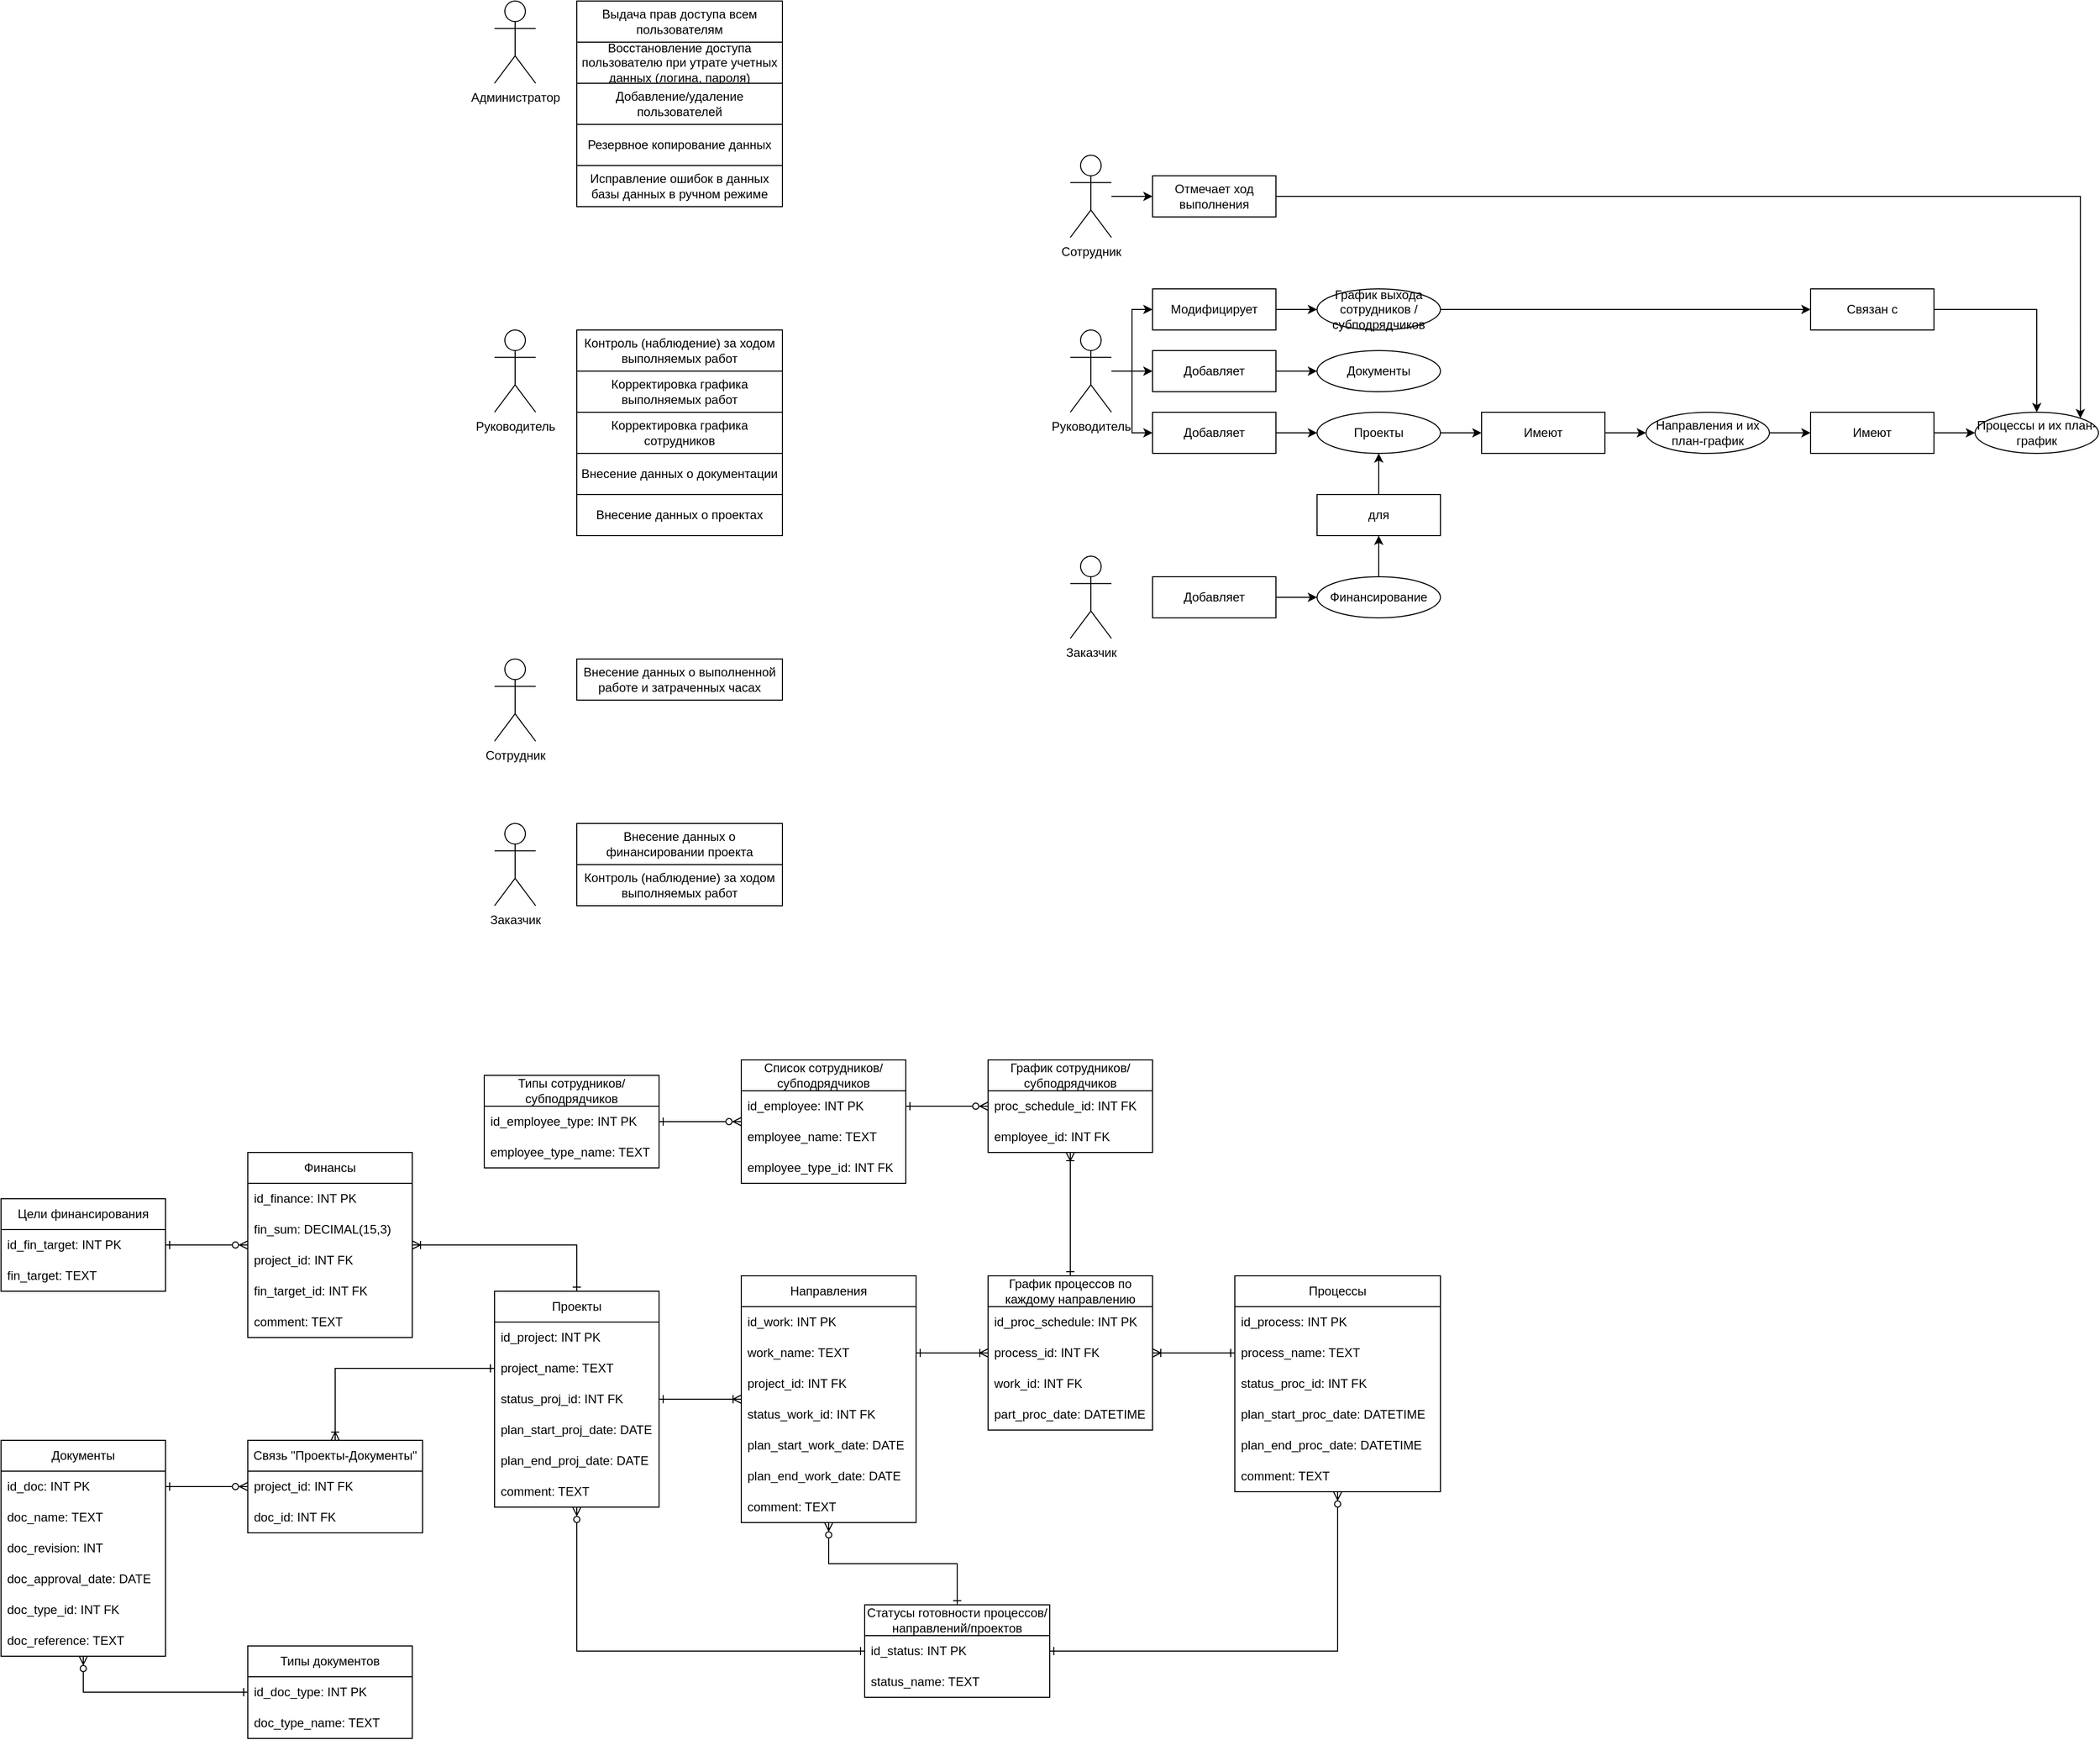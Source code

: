 <mxfile version="20.8.16" type="device"><diagram name="Страница 1" id="fmN9iyPUfNRFWjDnkUL7"><mxGraphModel dx="2245" dy="828" grid="1" gridSize="10" guides="1" tooltips="1" connect="1" arrows="1" fold="1" page="1" pageScale="1" pageWidth="827" pageHeight="1169" math="0" shadow="0"><root><mxCell id="0"/><mxCell id="1" parent="0"/><mxCell id="URgzdsY_pDpGxQ0iiPuo-1" value="Администратор" style="shape=umlActor;verticalLabelPosition=bottom;verticalAlign=top;html=1;outlineConnect=0;" parent="1" vertex="1"><mxGeometry x="40" y="40" width="40" height="80" as="geometry"/></mxCell><mxCell id="URgzdsY_pDpGxQ0iiPuo-2" value="Руководитель" style="shape=umlActor;verticalLabelPosition=bottom;verticalAlign=top;html=1;outlineConnect=0;" parent="1" vertex="1"><mxGeometry x="40" y="360" width="40" height="80" as="geometry"/></mxCell><mxCell id="URgzdsY_pDpGxQ0iiPuo-4" value="Сотрудник" style="shape=umlActor;verticalLabelPosition=bottom;verticalAlign=top;html=1;outlineConnect=0;" parent="1" vertex="1"><mxGeometry x="40" y="680" width="40" height="80" as="geometry"/></mxCell><mxCell id="URgzdsY_pDpGxQ0iiPuo-5" value="Заказчик" style="shape=umlActor;verticalLabelPosition=bottom;verticalAlign=top;html=1;outlineConnect=0;" parent="1" vertex="1"><mxGeometry x="40" y="840" width="40" height="80" as="geometry"/></mxCell><mxCell id="URgzdsY_pDpGxQ0iiPuo-7" value="Выдача прав доступа всем пользователям" style="rounded=0;whiteSpace=wrap;html=1;" parent="1" vertex="1"><mxGeometry x="120" y="40" width="200" height="40" as="geometry"/></mxCell><mxCell id="URgzdsY_pDpGxQ0iiPuo-8" value="Восстановление доступа пользователю при утрате учетных данных (логина, пароля)" style="rounded=0;whiteSpace=wrap;html=1;" parent="1" vertex="1"><mxGeometry x="120" y="80" width="200" height="40" as="geometry"/></mxCell><mxCell id="URgzdsY_pDpGxQ0iiPuo-9" value="Добавление/удаление пользователей" style="rounded=0;whiteSpace=wrap;html=1;" parent="1" vertex="1"><mxGeometry x="120" y="120" width="200" height="40" as="geometry"/></mxCell><mxCell id="URgzdsY_pDpGxQ0iiPuo-10" value="Резервное копирование данных" style="rounded=0;whiteSpace=wrap;html=1;" parent="1" vertex="1"><mxGeometry x="120" y="160" width="200" height="40" as="geometry"/></mxCell><mxCell id="URgzdsY_pDpGxQ0iiPuo-11" value="Исправление ошибок в данных базы данных в ручном режиме" style="rounded=0;whiteSpace=wrap;html=1;" parent="1" vertex="1"><mxGeometry x="120" y="200" width="200" height="40" as="geometry"/></mxCell><mxCell id="URgzdsY_pDpGxQ0iiPuo-12" value="Контроль (наблюдение) за ходом выполняемых работ" style="rounded=0;whiteSpace=wrap;html=1;" parent="1" vertex="1"><mxGeometry x="120" y="360" width="200" height="40" as="geometry"/></mxCell><mxCell id="URgzdsY_pDpGxQ0iiPuo-13" value="Корректировка графика выполняемых работ" style="rounded=0;whiteSpace=wrap;html=1;" parent="1" vertex="1"><mxGeometry x="120" y="400" width="200" height="40" as="geometry"/></mxCell><mxCell id="URgzdsY_pDpGxQ0iiPuo-14" value="Корректировка графика сотрудников" style="rounded=0;whiteSpace=wrap;html=1;" parent="1" vertex="1"><mxGeometry x="120" y="440" width="200" height="40" as="geometry"/></mxCell><mxCell id="URgzdsY_pDpGxQ0iiPuo-15" value="Внесение данных о документации" style="rounded=0;whiteSpace=wrap;html=1;" parent="1" vertex="1"><mxGeometry x="120" y="480" width="200" height="40" as="geometry"/></mxCell><mxCell id="URgzdsY_pDpGxQ0iiPuo-16" value="Внесение данных о выполненной работе и затраченных часах" style="rounded=0;whiteSpace=wrap;html=1;" parent="1" vertex="1"><mxGeometry x="120" y="680" width="200" height="40" as="geometry"/></mxCell><mxCell id="URgzdsY_pDpGxQ0iiPuo-18" value="Внесение данных о финансировании проекта" style="rounded=0;whiteSpace=wrap;html=1;" parent="1" vertex="1"><mxGeometry x="120" y="840" width="200" height="40" as="geometry"/></mxCell><mxCell id="URgzdsY_pDpGxQ0iiPuo-19" value="Внесение данных о проектах" style="rounded=0;whiteSpace=wrap;html=1;" parent="1" vertex="1"><mxGeometry x="120" y="520" width="200" height="40" as="geometry"/></mxCell><mxCell id="URgzdsY_pDpGxQ0iiPuo-20" value="Контроль (наблюдение) за ходом выполняемых работ" style="rounded=0;whiteSpace=wrap;html=1;" parent="1" vertex="1"><mxGeometry x="120" y="880" width="200" height="40" as="geometry"/></mxCell><mxCell id="NJq0uMpgnQqHu8FUsly3-77" style="edgeStyle=orthogonalEdgeStyle;rounded=0;orthogonalLoop=1;jettySize=auto;html=1;entryX=0;entryY=0.5;entryDx=0;entryDy=0;startArrow=ERzeroToMany;startFill=0;endArrow=ERone;endFill=0;" parent="1" source="URgzdsY_pDpGxQ0iiPuo-29" target="NJq0uMpgnQqHu8FUsly3-2" edge="1"><mxGeometry relative="1" as="geometry"/></mxCell><mxCell id="URgzdsY_pDpGxQ0iiPuo-29" value="Проекты" style="swimlane;fontStyle=0;childLayout=stackLayout;horizontal=1;startSize=30;horizontalStack=0;resizeParent=1;resizeParentMax=0;resizeLast=0;collapsible=1;marginBottom=0;whiteSpace=wrap;html=1;" parent="1" vertex="1"><mxGeometry x="40" y="1295" width="160" height="210" as="geometry"/></mxCell><mxCell id="URgzdsY_pDpGxQ0iiPuo-30" value="id_project: INT PK" style="text;strokeColor=none;fillColor=none;align=left;verticalAlign=middle;spacingLeft=4;spacingRight=4;overflow=hidden;points=[[0,0.5],[1,0.5]];portConstraint=eastwest;rotatable=0;whiteSpace=wrap;html=1;" parent="URgzdsY_pDpGxQ0iiPuo-29" vertex="1"><mxGeometry y="30" width="160" height="30" as="geometry"/></mxCell><mxCell id="NJq0uMpgnQqHu8FUsly3-47" value="project_name: TEXT" style="text;strokeColor=none;fillColor=none;align=left;verticalAlign=middle;spacingLeft=4;spacingRight=4;overflow=hidden;points=[[0,0.5],[1,0.5]];portConstraint=eastwest;rotatable=0;whiteSpace=wrap;html=1;" parent="URgzdsY_pDpGxQ0iiPuo-29" vertex="1"><mxGeometry y="60" width="160" height="30" as="geometry"/></mxCell><mxCell id="NJq0uMpgnQqHu8FUsly3-48" value="status_proj_id: INT FK" style="text;strokeColor=none;fillColor=none;align=left;verticalAlign=middle;spacingLeft=4;spacingRight=4;overflow=hidden;points=[[0,0.5],[1,0.5]];portConstraint=eastwest;rotatable=0;whiteSpace=wrap;html=1;" parent="URgzdsY_pDpGxQ0iiPuo-29" vertex="1"><mxGeometry y="90" width="160" height="30" as="geometry"/></mxCell><mxCell id="URgzdsY_pDpGxQ0iiPuo-31" value="plan_start_proj_date: DATE" style="text;strokeColor=none;fillColor=none;align=left;verticalAlign=middle;spacingLeft=4;spacingRight=4;overflow=hidden;points=[[0,0.5],[1,0.5]];portConstraint=eastwest;rotatable=0;whiteSpace=wrap;html=1;" parent="URgzdsY_pDpGxQ0iiPuo-29" vertex="1"><mxGeometry y="120" width="160" height="30" as="geometry"/></mxCell><mxCell id="NJq0uMpgnQqHu8FUsly3-49" value="plan_end_proj_date: DATE" style="text;strokeColor=none;fillColor=none;align=left;verticalAlign=middle;spacingLeft=4;spacingRight=4;overflow=hidden;points=[[0,0.5],[1,0.5]];portConstraint=eastwest;rotatable=0;whiteSpace=wrap;html=1;" parent="URgzdsY_pDpGxQ0iiPuo-29" vertex="1"><mxGeometry y="150" width="160" height="30" as="geometry"/></mxCell><mxCell id="URgzdsY_pDpGxQ0iiPuo-32" value="comment: TEXT" style="text;strokeColor=none;fillColor=none;align=left;verticalAlign=middle;spacingLeft=4;spacingRight=4;overflow=hidden;points=[[0,0.5],[1,0.5]];portConstraint=eastwest;rotatable=0;whiteSpace=wrap;html=1;" parent="URgzdsY_pDpGxQ0iiPuo-29" vertex="1"><mxGeometry y="180" width="160" height="30" as="geometry"/></mxCell><mxCell id="NJq0uMpgnQqHu8FUsly3-1" value="Статусы готовности процессов/направлений/проектов" style="swimlane;fontStyle=0;childLayout=stackLayout;horizontal=1;startSize=30;horizontalStack=0;resizeParent=1;resizeParentMax=0;resizeLast=0;collapsible=1;marginBottom=0;whiteSpace=wrap;html=1;" parent="1" vertex="1"><mxGeometry x="400" y="1600" width="180" height="90" as="geometry"/></mxCell><mxCell id="NJq0uMpgnQqHu8FUsly3-2" value="id_status: INT PK" style="text;strokeColor=none;fillColor=none;align=left;verticalAlign=middle;spacingLeft=4;spacingRight=4;overflow=hidden;points=[[0,0.5],[1,0.5]];portConstraint=eastwest;rotatable=0;whiteSpace=wrap;html=1;" parent="NJq0uMpgnQqHu8FUsly3-1" vertex="1"><mxGeometry y="30" width="180" height="30" as="geometry"/></mxCell><mxCell id="NJq0uMpgnQqHu8FUsly3-3" value="status_name: TEXT" style="text;strokeColor=none;fillColor=none;align=left;verticalAlign=middle;spacingLeft=4;spacingRight=4;overflow=hidden;points=[[0,0.5],[1,0.5]];portConstraint=eastwest;rotatable=0;whiteSpace=wrap;html=1;" parent="NJq0uMpgnQqHu8FUsly3-1" vertex="1"><mxGeometry y="60" width="180" height="30" as="geometry"/></mxCell><mxCell id="NJq0uMpgnQqHu8FUsly3-90" style="edgeStyle=orthogonalEdgeStyle;rounded=0;orthogonalLoop=1;jettySize=auto;html=1;entryX=1;entryY=0.5;entryDx=0;entryDy=0;endArrow=ERone;endFill=0;startArrow=ERzeroToMany;startFill=0;" parent="1" source="NJq0uMpgnQqHu8FUsly3-5" target="NJq0uMpgnQqHu8FUsly3-42" edge="1"><mxGeometry relative="1" as="geometry"/></mxCell><mxCell id="NJq0uMpgnQqHu8FUsly3-91" style="edgeStyle=orthogonalEdgeStyle;rounded=0;orthogonalLoop=1;jettySize=auto;html=1;entryX=0.5;entryY=0;entryDx=0;entryDy=0;startArrow=ERoneToMany;startFill=0;endArrow=ERone;endFill=0;" parent="1" source="NJq0uMpgnQqHu8FUsly3-5" target="URgzdsY_pDpGxQ0iiPuo-29" edge="1"><mxGeometry relative="1" as="geometry"/></mxCell><mxCell id="NJq0uMpgnQqHu8FUsly3-5" value="Финансы" style="swimlane;fontStyle=0;childLayout=stackLayout;horizontal=1;startSize=30;horizontalStack=0;resizeParent=1;resizeParentMax=0;resizeLast=0;collapsible=1;marginBottom=0;whiteSpace=wrap;html=1;" parent="1" vertex="1"><mxGeometry x="-200" y="1160" width="160" height="180" as="geometry"/></mxCell><mxCell id="NJq0uMpgnQqHu8FUsly3-6" value="id_finance: INT PK" style="text;strokeColor=none;fillColor=none;align=left;verticalAlign=middle;spacingLeft=4;spacingRight=4;overflow=hidden;points=[[0,0.5],[1,0.5]];portConstraint=eastwest;rotatable=0;whiteSpace=wrap;html=1;" parent="NJq0uMpgnQqHu8FUsly3-5" vertex="1"><mxGeometry y="30" width="160" height="30" as="geometry"/></mxCell><mxCell id="NJq0uMpgnQqHu8FUsly3-7" value="fin_sum: DECIMAL(15,3)" style="text;strokeColor=none;fillColor=none;align=left;verticalAlign=middle;spacingLeft=4;spacingRight=4;overflow=hidden;points=[[0,0.5],[1,0.5]];portConstraint=eastwest;rotatable=0;whiteSpace=wrap;html=1;" parent="NJq0uMpgnQqHu8FUsly3-5" vertex="1"><mxGeometry y="60" width="160" height="30" as="geometry"/></mxCell><mxCell id="NJq0uMpgnQqHu8FUsly3-92" value="project_id: INT FK" style="text;strokeColor=none;fillColor=none;align=left;verticalAlign=middle;spacingLeft=4;spacingRight=4;overflow=hidden;points=[[0,0.5],[1,0.5]];portConstraint=eastwest;rotatable=0;whiteSpace=wrap;html=1;" parent="NJq0uMpgnQqHu8FUsly3-5" vertex="1"><mxGeometry y="90" width="160" height="30" as="geometry"/></mxCell><mxCell id="NJq0uMpgnQqHu8FUsly3-8" value="fin_target_id: INT FK" style="text;strokeColor=none;fillColor=none;align=left;verticalAlign=middle;spacingLeft=4;spacingRight=4;overflow=hidden;points=[[0,0.5],[1,0.5]];portConstraint=eastwest;rotatable=0;whiteSpace=wrap;html=1;" parent="NJq0uMpgnQqHu8FUsly3-5" vertex="1"><mxGeometry y="120" width="160" height="30" as="geometry"/></mxCell><mxCell id="NJq0uMpgnQqHu8FUsly3-53" value="comment: TEXT" style="text;strokeColor=none;fillColor=none;align=left;verticalAlign=middle;spacingLeft=4;spacingRight=4;overflow=hidden;points=[[0,0.5],[1,0.5]];portConstraint=eastwest;rotatable=0;whiteSpace=wrap;html=1;" parent="NJq0uMpgnQqHu8FUsly3-5" vertex="1"><mxGeometry y="150" width="160" height="30" as="geometry"/></mxCell><mxCell id="NJq0uMpgnQqHu8FUsly3-88" style="edgeStyle=orthogonalEdgeStyle;rounded=0;orthogonalLoop=1;jettySize=auto;html=1;entryX=0;entryY=0.5;entryDx=0;entryDy=0;startArrow=ERzeroToMany;startFill=0;endArrow=ERone;endFill=0;" parent="1" source="NJq0uMpgnQqHu8FUsly3-9" target="NJq0uMpgnQqHu8FUsly3-38" edge="1"><mxGeometry relative="1" as="geometry"/></mxCell><mxCell id="NJq0uMpgnQqHu8FUsly3-9" value="Документы" style="swimlane;fontStyle=0;childLayout=stackLayout;horizontal=1;startSize=30;horizontalStack=0;resizeParent=1;resizeParentMax=0;resizeLast=0;collapsible=1;marginBottom=0;whiteSpace=wrap;html=1;" parent="1" vertex="1"><mxGeometry x="-440" y="1440" width="160" height="210" as="geometry"/></mxCell><mxCell id="NJq0uMpgnQqHu8FUsly3-10" value="id_doc: INT PK" style="text;strokeColor=none;fillColor=none;align=left;verticalAlign=middle;spacingLeft=4;spacingRight=4;overflow=hidden;points=[[0,0.5],[1,0.5]];portConstraint=eastwest;rotatable=0;whiteSpace=wrap;html=1;" parent="NJq0uMpgnQqHu8FUsly3-9" vertex="1"><mxGeometry y="30" width="160" height="30" as="geometry"/></mxCell><mxCell id="NJq0uMpgnQqHu8FUsly3-12" value="doc_name: TEXT" style="text;strokeColor=none;fillColor=none;align=left;verticalAlign=middle;spacingLeft=4;spacingRight=4;overflow=hidden;points=[[0,0.5],[1,0.5]];portConstraint=eastwest;rotatable=0;whiteSpace=wrap;html=1;" parent="NJq0uMpgnQqHu8FUsly3-9" vertex="1"><mxGeometry y="60" width="160" height="30" as="geometry"/></mxCell><mxCell id="NJq0uMpgnQqHu8FUsly3-54" value="doc_revision: INT" style="text;strokeColor=none;fillColor=none;align=left;verticalAlign=middle;spacingLeft=4;spacingRight=4;overflow=hidden;points=[[0,0.5],[1,0.5]];portConstraint=eastwest;rotatable=0;whiteSpace=wrap;html=1;" parent="NJq0uMpgnQqHu8FUsly3-9" vertex="1"><mxGeometry y="90" width="160" height="30" as="geometry"/></mxCell><mxCell id="NJq0uMpgnQqHu8FUsly3-55" value="doc_approval_date: DATE" style="text;strokeColor=none;fillColor=none;align=left;verticalAlign=middle;spacingLeft=4;spacingRight=4;overflow=hidden;points=[[0,0.5],[1,0.5]];portConstraint=eastwest;rotatable=0;whiteSpace=wrap;html=1;" parent="NJq0uMpgnQqHu8FUsly3-9" vertex="1"><mxGeometry y="120" width="160" height="30" as="geometry"/></mxCell><mxCell id="NJq0uMpgnQqHu8FUsly3-62" value="doc_type_id: INT FK" style="text;strokeColor=none;fillColor=none;align=left;verticalAlign=middle;spacingLeft=4;spacingRight=4;overflow=hidden;points=[[0,0.5],[1,0.5]];portConstraint=eastwest;rotatable=0;whiteSpace=wrap;html=1;" parent="NJq0uMpgnQqHu8FUsly3-9" vertex="1"><mxGeometry y="150" width="160" height="30" as="geometry"/></mxCell><mxCell id="NJq0uMpgnQqHu8FUsly3-11" value="doc_reference: TEXT" style="text;strokeColor=none;fillColor=none;align=left;verticalAlign=middle;spacingLeft=4;spacingRight=4;overflow=hidden;points=[[0,0.5],[1,0.5]];portConstraint=eastwest;rotatable=0;whiteSpace=wrap;html=1;" parent="NJq0uMpgnQqHu8FUsly3-9" vertex="1"><mxGeometry y="180" width="160" height="30" as="geometry"/></mxCell><mxCell id="NJq0uMpgnQqHu8FUsly3-78" style="edgeStyle=orthogonalEdgeStyle;rounded=0;orthogonalLoop=1;jettySize=auto;html=1;entryX=0.5;entryY=0;entryDx=0;entryDy=0;startArrow=ERzeroToMany;startFill=0;endArrow=ERone;endFill=0;" parent="1" source="NJq0uMpgnQqHu8FUsly3-13" target="NJq0uMpgnQqHu8FUsly3-1" edge="1"><mxGeometry relative="1" as="geometry"/></mxCell><mxCell id="NJq0uMpgnQqHu8FUsly3-93" style="edgeStyle=orthogonalEdgeStyle;rounded=0;orthogonalLoop=1;jettySize=auto;html=1;entryX=1;entryY=0.5;entryDx=0;entryDy=0;startArrow=ERoneToMany;startFill=0;endArrow=ERone;endFill=0;" parent="1" source="NJq0uMpgnQqHu8FUsly3-13" target="NJq0uMpgnQqHu8FUsly3-48" edge="1"><mxGeometry relative="1" as="geometry"/></mxCell><mxCell id="NJq0uMpgnQqHu8FUsly3-13" value="Направления" style="swimlane;fontStyle=0;childLayout=stackLayout;horizontal=1;startSize=30;horizontalStack=0;resizeParent=1;resizeParentMax=0;resizeLast=0;collapsible=1;marginBottom=0;whiteSpace=wrap;html=1;" parent="1" vertex="1"><mxGeometry x="280" y="1280" width="170" height="240" as="geometry"/></mxCell><mxCell id="NJq0uMpgnQqHu8FUsly3-14" value="id_work: INT PK" style="text;strokeColor=none;fillColor=none;align=left;verticalAlign=middle;spacingLeft=4;spacingRight=4;overflow=hidden;points=[[0,0.5],[1,0.5]];portConstraint=eastwest;rotatable=0;whiteSpace=wrap;html=1;" parent="NJq0uMpgnQqHu8FUsly3-13" vertex="1"><mxGeometry y="30" width="170" height="30" as="geometry"/></mxCell><mxCell id="NJq0uMpgnQqHu8FUsly3-15" value="work_name: TEXT" style="text;strokeColor=none;fillColor=none;align=left;verticalAlign=middle;spacingLeft=4;spacingRight=4;overflow=hidden;points=[[0,0.5],[1,0.5]];portConstraint=eastwest;rotatable=0;whiteSpace=wrap;html=1;" parent="NJq0uMpgnQqHu8FUsly3-13" vertex="1"><mxGeometry y="60" width="170" height="30" as="geometry"/></mxCell><mxCell id="NJq0uMpgnQqHu8FUsly3-51" value="project_id: INT FK" style="text;strokeColor=none;fillColor=none;align=left;verticalAlign=middle;spacingLeft=4;spacingRight=4;overflow=hidden;points=[[0,0.5],[1,0.5]];portConstraint=eastwest;rotatable=0;whiteSpace=wrap;html=1;" parent="NJq0uMpgnQqHu8FUsly3-13" vertex="1"><mxGeometry y="90" width="170" height="30" as="geometry"/></mxCell><mxCell id="NJq0uMpgnQqHu8FUsly3-75" value="status_work_id: INT FK" style="text;strokeColor=none;fillColor=none;align=left;verticalAlign=middle;spacingLeft=4;spacingRight=4;overflow=hidden;points=[[0,0.5],[1,0.5]];portConstraint=eastwest;rotatable=0;whiteSpace=wrap;html=1;" parent="NJq0uMpgnQqHu8FUsly3-13" vertex="1"><mxGeometry y="120" width="170" height="30" as="geometry"/></mxCell><mxCell id="NJq0uMpgnQqHu8FUsly3-16" value="plan_start_work_date: DATE" style="text;strokeColor=none;fillColor=none;align=left;verticalAlign=middle;spacingLeft=4;spacingRight=4;overflow=hidden;points=[[0,0.5],[1,0.5]];portConstraint=eastwest;rotatable=0;whiteSpace=wrap;html=1;" parent="NJq0uMpgnQqHu8FUsly3-13" vertex="1"><mxGeometry y="150" width="170" height="30" as="geometry"/></mxCell><mxCell id="NJq0uMpgnQqHu8FUsly3-52" value="plan_end_work_date: DATE" style="text;strokeColor=none;fillColor=none;align=left;verticalAlign=middle;spacingLeft=4;spacingRight=4;overflow=hidden;points=[[0,0.5],[1,0.5]];portConstraint=eastwest;rotatable=0;whiteSpace=wrap;html=1;" parent="NJq0uMpgnQqHu8FUsly3-13" vertex="1"><mxGeometry y="180" width="170" height="30" as="geometry"/></mxCell><mxCell id="NJq0uMpgnQqHu8FUsly3-69" value="comment: TEXT" style="text;strokeColor=none;fillColor=none;align=left;verticalAlign=middle;spacingLeft=4;spacingRight=4;overflow=hidden;points=[[0,0.5],[1,0.5]];portConstraint=eastwest;rotatable=0;whiteSpace=wrap;html=1;" parent="NJq0uMpgnQqHu8FUsly3-13" vertex="1"><mxGeometry y="210" width="170" height="30" as="geometry"/></mxCell><mxCell id="NJq0uMpgnQqHu8FUsly3-80" style="edgeStyle=orthogonalEdgeStyle;rounded=0;orthogonalLoop=1;jettySize=auto;html=1;entryX=1;entryY=0.5;entryDx=0;entryDy=0;startArrow=ERoneToMany;startFill=0;endArrow=ERone;endFill=0;" parent="1" source="NJq0uMpgnQqHu8FUsly3-17" target="NJq0uMpgnQqHu8FUsly3-15" edge="1"><mxGeometry relative="1" as="geometry"/></mxCell><mxCell id="NJq0uMpgnQqHu8FUsly3-81" style="edgeStyle=orthogonalEdgeStyle;rounded=0;orthogonalLoop=1;jettySize=auto;html=1;entryX=0;entryY=0.5;entryDx=0;entryDy=0;startArrow=ERoneToMany;startFill=0;endArrow=ERone;endFill=0;" parent="1" source="NJq0uMpgnQqHu8FUsly3-17" target="NJq0uMpgnQqHu8FUsly3-66" edge="1"><mxGeometry relative="1" as="geometry"/></mxCell><mxCell id="NJq0uMpgnQqHu8FUsly3-17" value="График процессов по каждому направлению" style="swimlane;fontStyle=0;childLayout=stackLayout;horizontal=1;startSize=30;horizontalStack=0;resizeParent=1;resizeParentMax=0;resizeLast=0;collapsible=1;marginBottom=0;whiteSpace=wrap;html=1;" parent="1" vertex="1"><mxGeometry x="520" y="1280" width="160" height="150" as="geometry"/></mxCell><mxCell id="NJq0uMpgnQqHu8FUsly3-18" value="id_proc_schedule: INT PK" style="text;strokeColor=none;fillColor=none;align=left;verticalAlign=middle;spacingLeft=4;spacingRight=4;overflow=hidden;points=[[0,0.5],[1,0.5]];portConstraint=eastwest;rotatable=0;whiteSpace=wrap;html=1;" parent="NJq0uMpgnQqHu8FUsly3-17" vertex="1"><mxGeometry y="30" width="160" height="30" as="geometry"/></mxCell><mxCell id="NJq0uMpgnQqHu8FUsly3-19" value="process_id: INT FK" style="text;strokeColor=none;fillColor=none;align=left;verticalAlign=middle;spacingLeft=4;spacingRight=4;overflow=hidden;points=[[0,0.5],[1,0.5]];portConstraint=eastwest;rotatable=0;whiteSpace=wrap;html=1;" parent="NJq0uMpgnQqHu8FUsly3-17" vertex="1"><mxGeometry y="60" width="160" height="30" as="geometry"/></mxCell><mxCell id="NJq0uMpgnQqHu8FUsly3-20" value="work_id: INT FK" style="text;strokeColor=none;fillColor=none;align=left;verticalAlign=middle;spacingLeft=4;spacingRight=4;overflow=hidden;points=[[0,0.5],[1,0.5]];portConstraint=eastwest;rotatable=0;whiteSpace=wrap;html=1;" parent="NJq0uMpgnQqHu8FUsly3-17" vertex="1"><mxGeometry y="90" width="160" height="30" as="geometry"/></mxCell><mxCell id="NJq0uMpgnQqHu8FUsly3-71" value="part_proc_date: DATETIME" style="text;strokeColor=none;fillColor=none;align=left;verticalAlign=middle;spacingLeft=4;spacingRight=4;overflow=hidden;points=[[0,0.5],[1,0.5]];portConstraint=eastwest;rotatable=0;whiteSpace=wrap;html=1;" parent="NJq0uMpgnQqHu8FUsly3-17" vertex="1"><mxGeometry y="120" width="160" height="30" as="geometry"/></mxCell><mxCell id="NJq0uMpgnQqHu8FUsly3-79" style="edgeStyle=orthogonalEdgeStyle;rounded=0;orthogonalLoop=1;jettySize=auto;html=1;entryX=1;entryY=0.5;entryDx=0;entryDy=0;startArrow=ERzeroToMany;startFill=0;endArrow=ERone;endFill=0;" parent="1" source="NJq0uMpgnQqHu8FUsly3-21" target="NJq0uMpgnQqHu8FUsly3-2" edge="1"><mxGeometry relative="1" as="geometry"/></mxCell><mxCell id="NJq0uMpgnQqHu8FUsly3-21" value="Процессы" style="swimlane;fontStyle=0;childLayout=stackLayout;horizontal=1;startSize=30;horizontalStack=0;resizeParent=1;resizeParentMax=0;resizeLast=0;collapsible=1;marginBottom=0;whiteSpace=wrap;html=1;" parent="1" vertex="1"><mxGeometry x="760" y="1280" width="200" height="210" as="geometry"/></mxCell><mxCell id="NJq0uMpgnQqHu8FUsly3-22" value="id_process: INT PK" style="text;strokeColor=none;fillColor=none;align=left;verticalAlign=middle;spacingLeft=4;spacingRight=4;overflow=hidden;points=[[0,0.5],[1,0.5]];portConstraint=eastwest;rotatable=0;whiteSpace=wrap;html=1;" parent="NJq0uMpgnQqHu8FUsly3-21" vertex="1"><mxGeometry y="30" width="200" height="30" as="geometry"/></mxCell><mxCell id="NJq0uMpgnQqHu8FUsly3-66" value="process_name: TEXT" style="text;strokeColor=none;fillColor=none;align=left;verticalAlign=middle;spacingLeft=4;spacingRight=4;overflow=hidden;points=[[0,0.5],[1,0.5]];portConstraint=eastwest;rotatable=0;whiteSpace=wrap;html=1;" parent="NJq0uMpgnQqHu8FUsly3-21" vertex="1"><mxGeometry y="60" width="200" height="30" as="geometry"/></mxCell><mxCell id="NJq0uMpgnQqHu8FUsly3-76" value="status_proc_id: INT FK" style="text;strokeColor=none;fillColor=none;align=left;verticalAlign=middle;spacingLeft=4;spacingRight=4;overflow=hidden;points=[[0,0.5],[1,0.5]];portConstraint=eastwest;rotatable=0;whiteSpace=wrap;html=1;" parent="NJq0uMpgnQqHu8FUsly3-21" vertex="1"><mxGeometry y="90" width="200" height="30" as="geometry"/></mxCell><mxCell id="NJq0uMpgnQqHu8FUsly3-23" value="plan_start_proc_date: DATETIME" style="text;strokeColor=none;fillColor=none;align=left;verticalAlign=middle;spacingLeft=4;spacingRight=4;overflow=hidden;points=[[0,0.5],[1,0.5]];portConstraint=eastwest;rotatable=0;whiteSpace=wrap;html=1;" parent="NJq0uMpgnQqHu8FUsly3-21" vertex="1"><mxGeometry y="120" width="200" height="30" as="geometry"/></mxCell><mxCell id="NJq0uMpgnQqHu8FUsly3-24" value="plan_end_proc_date: DATETIME" style="text;strokeColor=none;fillColor=none;align=left;verticalAlign=middle;spacingLeft=4;spacingRight=4;overflow=hidden;points=[[0,0.5],[1,0.5]];portConstraint=eastwest;rotatable=0;whiteSpace=wrap;html=1;" parent="NJq0uMpgnQqHu8FUsly3-21" vertex="1"><mxGeometry y="150" width="200" height="30" as="geometry"/></mxCell><mxCell id="NJq0uMpgnQqHu8FUsly3-70" value="comment: TEXT" style="text;strokeColor=none;fillColor=none;align=left;verticalAlign=middle;spacingLeft=4;spacingRight=4;overflow=hidden;points=[[0,0.5],[1,0.5]];portConstraint=eastwest;rotatable=0;whiteSpace=wrap;html=1;" parent="NJq0uMpgnQqHu8FUsly3-21" vertex="1"><mxGeometry y="180" width="200" height="30" as="geometry"/></mxCell><mxCell id="NJq0uMpgnQqHu8FUsly3-83" style="edgeStyle=orthogonalEdgeStyle;rounded=0;orthogonalLoop=1;jettySize=auto;html=1;entryX=1;entryY=0.5;entryDx=0;entryDy=0;startArrow=ERzeroToMany;startFill=0;endArrow=ERone;endFill=0;" parent="1" source="NJq0uMpgnQqHu8FUsly3-25" target="NJq0uMpgnQqHu8FUsly3-34" edge="1"><mxGeometry relative="1" as="geometry"/></mxCell><mxCell id="NJq0uMpgnQqHu8FUsly3-87" style="edgeStyle=orthogonalEdgeStyle;rounded=0;orthogonalLoop=1;jettySize=auto;html=1;entryX=0.5;entryY=0;entryDx=0;entryDy=0;startArrow=ERoneToMany;startFill=0;endArrow=ERone;endFill=0;" parent="1" source="NJq0uMpgnQqHu8FUsly3-25" target="NJq0uMpgnQqHu8FUsly3-17" edge="1"><mxGeometry relative="1" as="geometry"/></mxCell><mxCell id="NJq0uMpgnQqHu8FUsly3-25" value="График сотрудников/субподрядчиков" style="swimlane;fontStyle=0;childLayout=stackLayout;horizontal=1;startSize=30;horizontalStack=0;resizeParent=1;resizeParentMax=0;resizeLast=0;collapsible=1;marginBottom=0;whiteSpace=wrap;html=1;" parent="1" vertex="1"><mxGeometry x="520" y="1070" width="160" height="90" as="geometry"/></mxCell><mxCell id="NJq0uMpgnQqHu8FUsly3-26" value="proc_schedule_id: INT FK" style="text;strokeColor=none;fillColor=none;align=left;verticalAlign=middle;spacingLeft=4;spacingRight=4;overflow=hidden;points=[[0,0.5],[1,0.5]];portConstraint=eastwest;rotatable=0;whiteSpace=wrap;html=1;" parent="NJq0uMpgnQqHu8FUsly3-25" vertex="1"><mxGeometry y="30" width="160" height="30" as="geometry"/></mxCell><mxCell id="NJq0uMpgnQqHu8FUsly3-27" value="employee_id: INT FK" style="text;strokeColor=none;fillColor=none;align=left;verticalAlign=middle;spacingLeft=4;spacingRight=4;overflow=hidden;points=[[0,0.5],[1,0.5]];portConstraint=eastwest;rotatable=0;whiteSpace=wrap;html=1;" parent="NJq0uMpgnQqHu8FUsly3-25" vertex="1"><mxGeometry y="60" width="160" height="30" as="geometry"/></mxCell><mxCell id="NJq0uMpgnQqHu8FUsly3-85" style="edgeStyle=orthogonalEdgeStyle;rounded=0;orthogonalLoop=1;jettySize=auto;html=1;entryX=1;entryY=0.5;entryDx=0;entryDy=0;startArrow=ERzeroToMany;startFill=0;endArrow=ERone;endFill=0;" parent="1" source="NJq0uMpgnQqHu8FUsly3-33" target="NJq0uMpgnQqHu8FUsly3-64" edge="1"><mxGeometry relative="1" as="geometry"/></mxCell><mxCell id="NJq0uMpgnQqHu8FUsly3-33" value="Список сотрудников/субподрядчиков" style="swimlane;fontStyle=0;childLayout=stackLayout;horizontal=1;startSize=30;horizontalStack=0;resizeParent=1;resizeParentMax=0;resizeLast=0;collapsible=1;marginBottom=0;whiteSpace=wrap;html=1;" parent="1" vertex="1"><mxGeometry x="280" y="1070" width="160" height="120" as="geometry"/></mxCell><mxCell id="NJq0uMpgnQqHu8FUsly3-34" value="id_employee: INT PK" style="text;strokeColor=none;fillColor=none;align=left;verticalAlign=middle;spacingLeft=4;spacingRight=4;overflow=hidden;points=[[0,0.5],[1,0.5]];portConstraint=eastwest;rotatable=0;whiteSpace=wrap;html=1;" parent="NJq0uMpgnQqHu8FUsly3-33" vertex="1"><mxGeometry y="30" width="160" height="30" as="geometry"/></mxCell><mxCell id="NJq0uMpgnQqHu8FUsly3-36" value="employee_name: TEXT" style="text;strokeColor=none;fillColor=none;align=left;verticalAlign=middle;spacingLeft=4;spacingRight=4;overflow=hidden;points=[[0,0.5],[1,0.5]];portConstraint=eastwest;rotatable=0;whiteSpace=wrap;html=1;" parent="NJq0uMpgnQqHu8FUsly3-33" vertex="1"><mxGeometry y="60" width="160" height="30" as="geometry"/></mxCell><mxCell id="NJq0uMpgnQqHu8FUsly3-35" value="employee_type_id: INT FK" style="text;strokeColor=none;fillColor=none;align=left;verticalAlign=middle;spacingLeft=4;spacingRight=4;overflow=hidden;points=[[0,0.5],[1,0.5]];portConstraint=eastwest;rotatable=0;whiteSpace=wrap;html=1;" parent="NJq0uMpgnQqHu8FUsly3-33" vertex="1"><mxGeometry y="90" width="160" height="30" as="geometry"/></mxCell><mxCell id="NJq0uMpgnQqHu8FUsly3-37" value="Типы документов" style="swimlane;fontStyle=0;childLayout=stackLayout;horizontal=1;startSize=30;horizontalStack=0;resizeParent=1;resizeParentMax=0;resizeLast=0;collapsible=1;marginBottom=0;whiteSpace=wrap;html=1;" parent="1" vertex="1"><mxGeometry x="-200" y="1640" width="160" height="90" as="geometry"/></mxCell><mxCell id="NJq0uMpgnQqHu8FUsly3-38" value="id_doc_type: INT PK" style="text;strokeColor=none;fillColor=none;align=left;verticalAlign=middle;spacingLeft=4;spacingRight=4;overflow=hidden;points=[[0,0.5],[1,0.5]];portConstraint=eastwest;rotatable=0;whiteSpace=wrap;html=1;" parent="NJq0uMpgnQqHu8FUsly3-37" vertex="1"><mxGeometry y="30" width="160" height="30" as="geometry"/></mxCell><mxCell id="NJq0uMpgnQqHu8FUsly3-39" value="doc_type_name: TEXT" style="text;strokeColor=none;fillColor=none;align=left;verticalAlign=middle;spacingLeft=4;spacingRight=4;overflow=hidden;points=[[0,0.5],[1,0.5]];portConstraint=eastwest;rotatable=0;whiteSpace=wrap;html=1;" parent="NJq0uMpgnQqHu8FUsly3-37" vertex="1"><mxGeometry y="60" width="160" height="30" as="geometry"/></mxCell><mxCell id="NJq0uMpgnQqHu8FUsly3-41" value="Цели финансирования" style="swimlane;fontStyle=0;childLayout=stackLayout;horizontal=1;startSize=30;horizontalStack=0;resizeParent=1;resizeParentMax=0;resizeLast=0;collapsible=1;marginBottom=0;whiteSpace=wrap;html=1;" parent="1" vertex="1"><mxGeometry x="-440" y="1205" width="160" height="90" as="geometry"/></mxCell><mxCell id="NJq0uMpgnQqHu8FUsly3-42" value="id_fin_target: INT PK" style="text;strokeColor=none;fillColor=none;align=left;verticalAlign=middle;spacingLeft=4;spacingRight=4;overflow=hidden;points=[[0,0.5],[1,0.5]];portConstraint=eastwest;rotatable=0;whiteSpace=wrap;html=1;" parent="NJq0uMpgnQqHu8FUsly3-41" vertex="1"><mxGeometry y="30" width="160" height="30" as="geometry"/></mxCell><mxCell id="NJq0uMpgnQqHu8FUsly3-43" value="fin_target: TEXT" style="text;strokeColor=none;fillColor=none;align=left;verticalAlign=middle;spacingLeft=4;spacingRight=4;overflow=hidden;points=[[0,0.5],[1,0.5]];portConstraint=eastwest;rotatable=0;whiteSpace=wrap;html=1;" parent="NJq0uMpgnQqHu8FUsly3-41" vertex="1"><mxGeometry y="60" width="160" height="30" as="geometry"/></mxCell><mxCell id="NJq0uMpgnQqHu8FUsly3-94" style="edgeStyle=orthogonalEdgeStyle;rounded=0;orthogonalLoop=1;jettySize=auto;html=1;entryX=0;entryY=0.5;entryDx=0;entryDy=0;startArrow=ERoneToMany;startFill=0;endArrow=ERone;endFill=0;" parent="1" source="NJq0uMpgnQqHu8FUsly3-56" target="NJq0uMpgnQqHu8FUsly3-47" edge="1"><mxGeometry relative="1" as="geometry"/></mxCell><mxCell id="NJq0uMpgnQqHu8FUsly3-95" style="edgeStyle=orthogonalEdgeStyle;rounded=0;orthogonalLoop=1;jettySize=auto;html=1;entryX=1;entryY=0.5;entryDx=0;entryDy=0;endArrow=ERone;endFill=0;startArrow=ERzeroToMany;startFill=0;" parent="1" source="NJq0uMpgnQqHu8FUsly3-56" target="NJq0uMpgnQqHu8FUsly3-10" edge="1"><mxGeometry relative="1" as="geometry"/></mxCell><mxCell id="NJq0uMpgnQqHu8FUsly3-56" value="Связь &quot;Проекты-Документы&quot;" style="swimlane;fontStyle=0;childLayout=stackLayout;horizontal=1;startSize=30;horizontalStack=0;resizeParent=1;resizeParentMax=0;resizeLast=0;collapsible=1;marginBottom=0;whiteSpace=wrap;html=1;" parent="1" vertex="1"><mxGeometry x="-200" y="1440" width="170" height="90" as="geometry"><mxRectangle x="-200" y="1440" width="200" height="30" as="alternateBounds"/></mxGeometry></mxCell><mxCell id="NJq0uMpgnQqHu8FUsly3-57" value="project_id: INT FK" style="text;strokeColor=none;fillColor=none;align=left;verticalAlign=middle;spacingLeft=4;spacingRight=4;overflow=hidden;points=[[0,0.5],[1,0.5]];portConstraint=eastwest;rotatable=0;whiteSpace=wrap;html=1;" parent="NJq0uMpgnQqHu8FUsly3-56" vertex="1"><mxGeometry y="30" width="170" height="30" as="geometry"/></mxCell><mxCell id="NJq0uMpgnQqHu8FUsly3-58" value="doc_id: INT FK" style="text;strokeColor=none;fillColor=none;align=left;verticalAlign=middle;spacingLeft=4;spacingRight=4;overflow=hidden;points=[[0,0.5],[1,0.5]];portConstraint=eastwest;rotatable=0;whiteSpace=wrap;html=1;" parent="NJq0uMpgnQqHu8FUsly3-56" vertex="1"><mxGeometry y="60" width="170" height="30" as="geometry"/></mxCell><mxCell id="NJq0uMpgnQqHu8FUsly3-63" value="Типы сотрудников/субподрядчиков" style="swimlane;fontStyle=0;childLayout=stackLayout;horizontal=1;startSize=30;horizontalStack=0;resizeParent=1;resizeParentMax=0;resizeLast=0;collapsible=1;marginBottom=0;whiteSpace=wrap;html=1;" parent="1" vertex="1"><mxGeometry x="30" y="1085" width="170" height="90" as="geometry"/></mxCell><mxCell id="NJq0uMpgnQqHu8FUsly3-64" value="id_employee_type: INT PK" style="text;strokeColor=none;fillColor=none;align=left;verticalAlign=middle;spacingLeft=4;spacingRight=4;overflow=hidden;points=[[0,0.5],[1,0.5]];portConstraint=eastwest;rotatable=0;whiteSpace=wrap;html=1;" parent="NJq0uMpgnQqHu8FUsly3-63" vertex="1"><mxGeometry y="30" width="170" height="30" as="geometry"/></mxCell><mxCell id="NJq0uMpgnQqHu8FUsly3-65" value="employee_type_name: TEXT" style="text;strokeColor=none;fillColor=none;align=left;verticalAlign=middle;spacingLeft=4;spacingRight=4;overflow=hidden;points=[[0,0.5],[1,0.5]];portConstraint=eastwest;rotatable=0;whiteSpace=wrap;html=1;" parent="NJq0uMpgnQqHu8FUsly3-63" vertex="1"><mxGeometry y="60" width="170" height="30" as="geometry"/></mxCell><mxCell id="0YhXLOQaoFHK-IBtWp2H-17" style="edgeStyle=orthogonalEdgeStyle;rounded=0;orthogonalLoop=1;jettySize=auto;html=1;entryX=0;entryY=0.5;entryDx=0;entryDy=0;" parent="1" source="0YhXLOQaoFHK-IBtWp2H-2" target="0YhXLOQaoFHK-IBtWp2H-16" edge="1"><mxGeometry relative="1" as="geometry"/></mxCell><mxCell id="0YhXLOQaoFHK-IBtWp2H-21" style="edgeStyle=orthogonalEdgeStyle;rounded=0;orthogonalLoop=1;jettySize=auto;html=1;entryX=0;entryY=0.5;entryDx=0;entryDy=0;" parent="1" source="0YhXLOQaoFHK-IBtWp2H-2" target="0YhXLOQaoFHK-IBtWp2H-19" edge="1"><mxGeometry relative="1" as="geometry"/></mxCell><mxCell id="0YhXLOQaoFHK-IBtWp2H-34" style="edgeStyle=orthogonalEdgeStyle;rounded=0;orthogonalLoop=1;jettySize=auto;html=1;entryX=0;entryY=0.5;entryDx=0;entryDy=0;" parent="1" source="0YhXLOQaoFHK-IBtWp2H-2" target="0YhXLOQaoFHK-IBtWp2H-32" edge="1"><mxGeometry relative="1" as="geometry"/></mxCell><mxCell id="0YhXLOQaoFHK-IBtWp2H-2" value="Руководитель" style="shape=umlActor;verticalLabelPosition=bottom;verticalAlign=top;html=1;outlineConnect=0;" parent="1" vertex="1"><mxGeometry x="600" y="360" width="40" height="80" as="geometry"/></mxCell><mxCell id="0YhXLOQaoFHK-IBtWp2H-47" style="edgeStyle=orthogonalEdgeStyle;rounded=0;orthogonalLoop=1;jettySize=auto;html=1;entryX=0;entryY=0.5;entryDx=0;entryDy=0;" parent="1" source="0YhXLOQaoFHK-IBtWp2H-3" target="0YhXLOQaoFHK-IBtWp2H-42" edge="1"><mxGeometry relative="1" as="geometry"/></mxCell><mxCell id="0YhXLOQaoFHK-IBtWp2H-3" value="Сотрудник" style="shape=umlActor;verticalLabelPosition=bottom;verticalAlign=top;html=1;outlineConnect=0;" parent="1" vertex="1"><mxGeometry x="600" y="190" width="40" height="80" as="geometry"/></mxCell><mxCell id="0YhXLOQaoFHK-IBtWp2H-4" value="Заказчик" style="shape=umlActor;verticalLabelPosition=bottom;verticalAlign=top;html=1;outlineConnect=0;" parent="1" vertex="1"><mxGeometry x="600" y="580" width="40" height="80" as="geometry"/></mxCell><mxCell id="0YhXLOQaoFHK-IBtWp2H-15" value="Документы" style="ellipse;whiteSpace=wrap;html=1;" parent="1" vertex="1"><mxGeometry x="840" y="380" width="120" height="40" as="geometry"/></mxCell><mxCell id="0YhXLOQaoFHK-IBtWp2H-18" style="edgeStyle=orthogonalEdgeStyle;rounded=0;orthogonalLoop=1;jettySize=auto;html=1;entryX=0;entryY=0.5;entryDx=0;entryDy=0;" parent="1" source="0YhXLOQaoFHK-IBtWp2H-16" target="0YhXLOQaoFHK-IBtWp2H-15" edge="1"><mxGeometry relative="1" as="geometry"/></mxCell><mxCell id="0YhXLOQaoFHK-IBtWp2H-16" value="Добавляет" style="rounded=0;whiteSpace=wrap;html=1;" parent="1" vertex="1"><mxGeometry x="680" y="380" width="120" height="40" as="geometry"/></mxCell><mxCell id="0YhXLOQaoFHK-IBtWp2H-22" style="edgeStyle=orthogonalEdgeStyle;rounded=0;orthogonalLoop=1;jettySize=auto;html=1;entryX=0;entryY=0.5;entryDx=0;entryDy=0;" parent="1" source="0YhXLOQaoFHK-IBtWp2H-19" target="0YhXLOQaoFHK-IBtWp2H-20" edge="1"><mxGeometry relative="1" as="geometry"/></mxCell><mxCell id="0YhXLOQaoFHK-IBtWp2H-19" value="Добавляет" style="rounded=0;whiteSpace=wrap;html=1;" parent="1" vertex="1"><mxGeometry x="680" y="440" width="120" height="40" as="geometry"/></mxCell><mxCell id="0YhXLOQaoFHK-IBtWp2H-25" style="edgeStyle=orthogonalEdgeStyle;rounded=0;orthogonalLoop=1;jettySize=auto;html=1;entryX=0;entryY=0.5;entryDx=0;entryDy=0;" parent="1" source="0YhXLOQaoFHK-IBtWp2H-20" target="0YhXLOQaoFHK-IBtWp2H-24" edge="1"><mxGeometry relative="1" as="geometry"/></mxCell><mxCell id="0YhXLOQaoFHK-IBtWp2H-20" value="Проекты" style="ellipse;whiteSpace=wrap;html=1;" parent="1" vertex="1"><mxGeometry x="840" y="440" width="120" height="40" as="geometry"/></mxCell><mxCell id="0YhXLOQaoFHK-IBtWp2H-30" style="edgeStyle=orthogonalEdgeStyle;rounded=0;orthogonalLoop=1;jettySize=auto;html=1;entryX=0;entryY=0.5;entryDx=0;entryDy=0;" parent="1" source="0YhXLOQaoFHK-IBtWp2H-23" target="0YhXLOQaoFHK-IBtWp2H-27" edge="1"><mxGeometry relative="1" as="geometry"/></mxCell><mxCell id="0YhXLOQaoFHK-IBtWp2H-23" value="Направления и их план-график" style="ellipse;whiteSpace=wrap;html=1;" parent="1" vertex="1"><mxGeometry x="1160" y="440" width="120" height="40" as="geometry"/></mxCell><mxCell id="0YhXLOQaoFHK-IBtWp2H-26" style="edgeStyle=orthogonalEdgeStyle;rounded=0;orthogonalLoop=1;jettySize=auto;html=1;entryX=0;entryY=0.5;entryDx=0;entryDy=0;" parent="1" source="0YhXLOQaoFHK-IBtWp2H-24" target="0YhXLOQaoFHK-IBtWp2H-23" edge="1"><mxGeometry relative="1" as="geometry"/></mxCell><mxCell id="0YhXLOQaoFHK-IBtWp2H-24" value="Имеют" style="rounded=0;whiteSpace=wrap;html=1;" parent="1" vertex="1"><mxGeometry x="1000" y="440" width="120" height="40" as="geometry"/></mxCell><mxCell id="0YhXLOQaoFHK-IBtWp2H-31" style="edgeStyle=orthogonalEdgeStyle;rounded=0;orthogonalLoop=1;jettySize=auto;html=1;entryX=0;entryY=0.5;entryDx=0;entryDy=0;" parent="1" source="0YhXLOQaoFHK-IBtWp2H-27" target="0YhXLOQaoFHK-IBtWp2H-29" edge="1"><mxGeometry relative="1" as="geometry"/></mxCell><mxCell id="0YhXLOQaoFHK-IBtWp2H-27" value="Имеют" style="rounded=0;whiteSpace=wrap;html=1;" parent="1" vertex="1"><mxGeometry x="1320" y="440" width="120" height="40" as="geometry"/></mxCell><mxCell id="0YhXLOQaoFHK-IBtWp2H-29" value="Процессы и их план-график" style="ellipse;whiteSpace=wrap;html=1;" parent="1" vertex="1"><mxGeometry x="1480" y="440" width="120" height="40" as="geometry"/></mxCell><mxCell id="0YhXLOQaoFHK-IBtWp2H-35" style="edgeStyle=orthogonalEdgeStyle;rounded=0;orthogonalLoop=1;jettySize=auto;html=1;entryX=0;entryY=0.5;entryDx=0;entryDy=0;" parent="1" source="0YhXLOQaoFHK-IBtWp2H-32" target="0YhXLOQaoFHK-IBtWp2H-33" edge="1"><mxGeometry relative="1" as="geometry"/></mxCell><mxCell id="0YhXLOQaoFHK-IBtWp2H-32" value="Модифицирует" style="rounded=0;whiteSpace=wrap;html=1;" parent="1" vertex="1"><mxGeometry x="680" y="320" width="120" height="40" as="geometry"/></mxCell><mxCell id="0YhXLOQaoFHK-IBtWp2H-37" style="edgeStyle=orthogonalEdgeStyle;rounded=0;orthogonalLoop=1;jettySize=auto;html=1;entryX=0;entryY=0.5;entryDx=0;entryDy=0;" parent="1" source="0YhXLOQaoFHK-IBtWp2H-33" target="0YhXLOQaoFHK-IBtWp2H-36" edge="1"><mxGeometry relative="1" as="geometry"/></mxCell><mxCell id="0YhXLOQaoFHK-IBtWp2H-33" value="График выхода сотрудников / субподрядчиков" style="ellipse;whiteSpace=wrap;html=1;" parent="1" vertex="1"><mxGeometry x="840" y="320" width="120" height="40" as="geometry"/></mxCell><mxCell id="0YhXLOQaoFHK-IBtWp2H-38" style="edgeStyle=orthogonalEdgeStyle;rounded=0;orthogonalLoop=1;jettySize=auto;html=1;entryX=0.5;entryY=0;entryDx=0;entryDy=0;" parent="1" source="0YhXLOQaoFHK-IBtWp2H-36" target="0YhXLOQaoFHK-IBtWp2H-29" edge="1"><mxGeometry relative="1" as="geometry"/></mxCell><mxCell id="0YhXLOQaoFHK-IBtWp2H-36" value="Связан с" style="rounded=0;whiteSpace=wrap;html=1;" parent="1" vertex="1"><mxGeometry x="1320" y="320" width="120" height="40" as="geometry"/></mxCell><mxCell id="0YhXLOQaoFHK-IBtWp2H-41" style="edgeStyle=orthogonalEdgeStyle;rounded=0;orthogonalLoop=1;jettySize=auto;html=1;entryX=0;entryY=0.5;entryDx=0;entryDy=0;" parent="1" source="0YhXLOQaoFHK-IBtWp2H-39" target="0YhXLOQaoFHK-IBtWp2H-40" edge="1"><mxGeometry relative="1" as="geometry"/></mxCell><mxCell id="0YhXLOQaoFHK-IBtWp2H-39" value="Добавляет" style="rounded=0;whiteSpace=wrap;html=1;" parent="1" vertex="1"><mxGeometry x="680" y="600" width="120" height="40" as="geometry"/></mxCell><mxCell id="0YhXLOQaoFHK-IBtWp2H-49" style="edgeStyle=orthogonalEdgeStyle;rounded=0;orthogonalLoop=1;jettySize=auto;html=1;entryX=0.5;entryY=1;entryDx=0;entryDy=0;" parent="1" source="0YhXLOQaoFHK-IBtWp2H-40" target="0YhXLOQaoFHK-IBtWp2H-44" edge="1"><mxGeometry relative="1" as="geometry"/></mxCell><mxCell id="0YhXLOQaoFHK-IBtWp2H-40" value="Финансирование" style="ellipse;whiteSpace=wrap;html=1;" parent="1" vertex="1"><mxGeometry x="840" y="600" width="120" height="40" as="geometry"/></mxCell><mxCell id="0YhXLOQaoFHK-IBtWp2H-48" style="edgeStyle=orthogonalEdgeStyle;rounded=0;orthogonalLoop=1;jettySize=auto;html=1;entryX=1;entryY=0;entryDx=0;entryDy=0;" parent="1" source="0YhXLOQaoFHK-IBtWp2H-42" target="0YhXLOQaoFHK-IBtWp2H-29" edge="1"><mxGeometry relative="1" as="geometry"/></mxCell><mxCell id="0YhXLOQaoFHK-IBtWp2H-42" value="Отмечает ход выполнения" style="rounded=0;whiteSpace=wrap;html=1;" parent="1" vertex="1"><mxGeometry x="680" y="210" width="120" height="40" as="geometry"/></mxCell><mxCell id="0YhXLOQaoFHK-IBtWp2H-50" style="edgeStyle=orthogonalEdgeStyle;rounded=0;orthogonalLoop=1;jettySize=auto;html=1;entryX=0.5;entryY=1;entryDx=0;entryDy=0;" parent="1" source="0YhXLOQaoFHK-IBtWp2H-44" target="0YhXLOQaoFHK-IBtWp2H-20" edge="1"><mxGeometry relative="1" as="geometry"/></mxCell><mxCell id="0YhXLOQaoFHK-IBtWp2H-44" value="для" style="rounded=0;whiteSpace=wrap;html=1;" parent="1" vertex="1"><mxGeometry x="840" y="520" width="120" height="40" as="geometry"/></mxCell></root></mxGraphModel></diagram></mxfile>